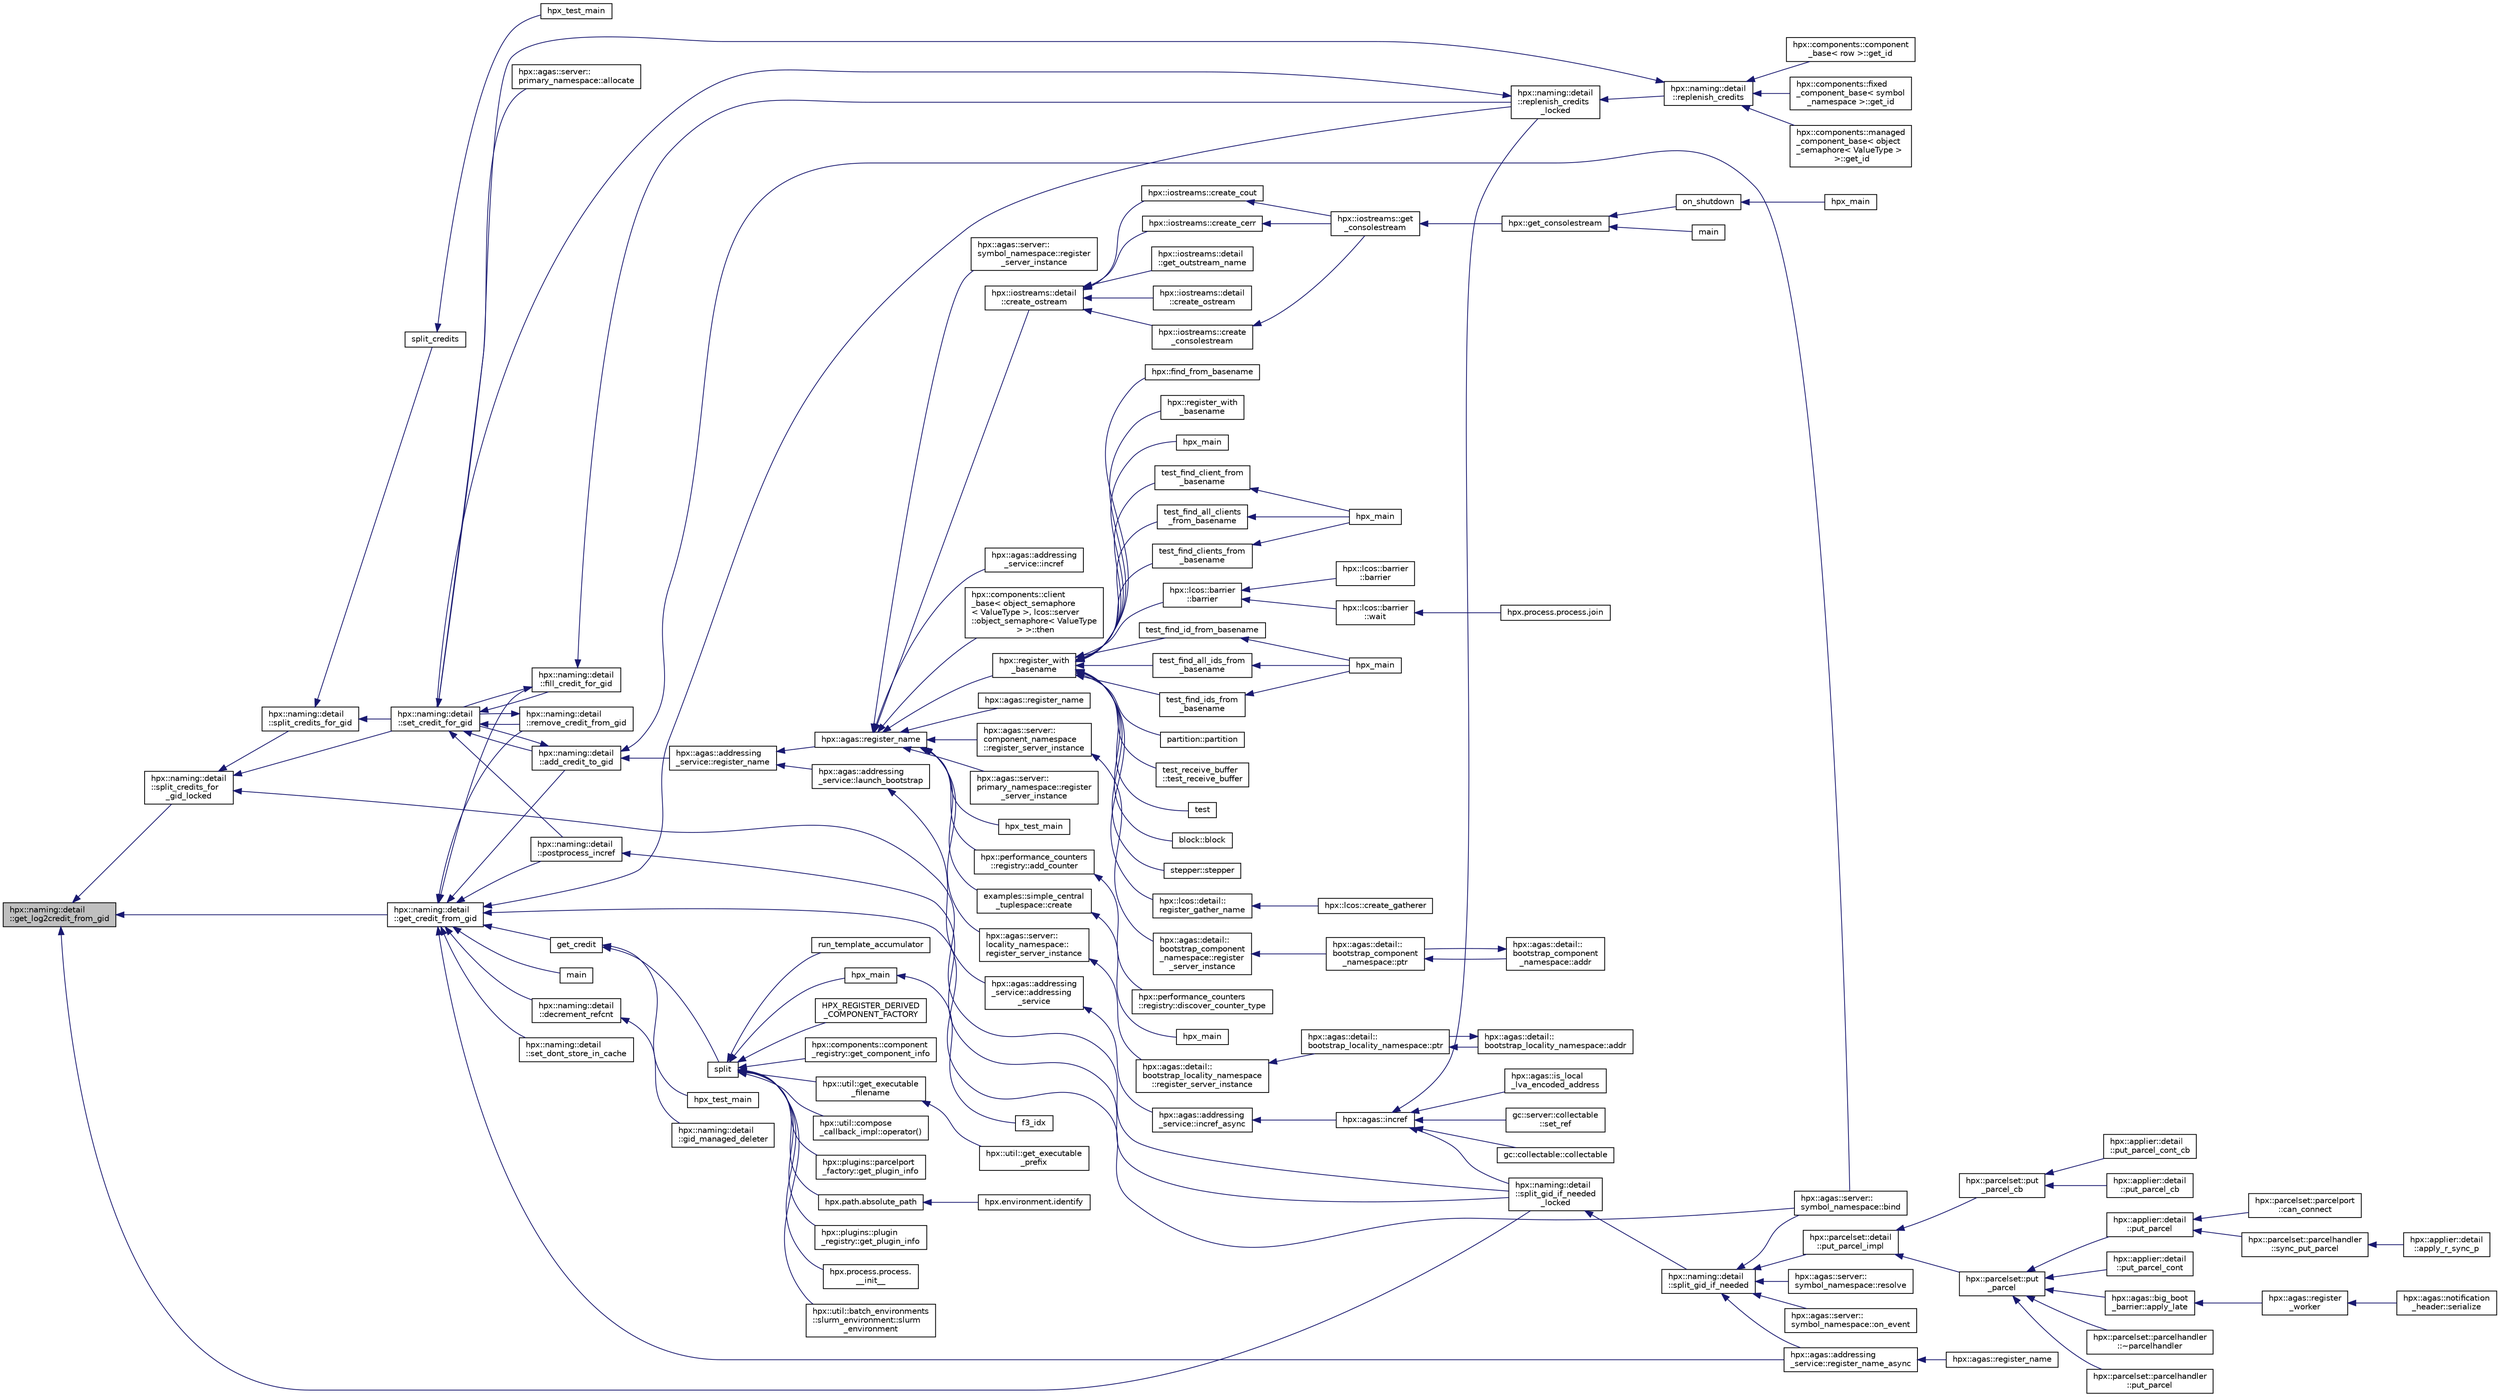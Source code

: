 digraph "hpx::naming::detail::get_log2credit_from_gid"
{
  edge [fontname="Helvetica",fontsize="10",labelfontname="Helvetica",labelfontsize="10"];
  node [fontname="Helvetica",fontsize="10",shape=record];
  rankdir="LR";
  Node783 [label="hpx::naming::detail\l::get_log2credit_from_gid",height=0.2,width=0.4,color="black", fillcolor="grey75", style="filled", fontcolor="black"];
  Node783 -> Node784 [dir="back",color="midnightblue",fontsize="10",style="solid",fontname="Helvetica"];
  Node784 [label="hpx::naming::detail\l::split_gid_if_needed\l_locked",height=0.2,width=0.4,color="black", fillcolor="white", style="filled",URL="$d5/d18/namespacehpx_1_1naming_1_1detail.html#a8a41d874bb719f702a76d483293d9d56"];
  Node784 -> Node785 [dir="back",color="midnightblue",fontsize="10",style="solid",fontname="Helvetica"];
  Node785 [label="hpx::naming::detail\l::split_gid_if_needed",height=0.2,width=0.4,color="black", fillcolor="white", style="filled",URL="$d5/d18/namespacehpx_1_1naming_1_1detail.html#a106949fcb9087fb6bdca67d048d6568f"];
  Node785 -> Node786 [dir="back",color="midnightblue",fontsize="10",style="solid",fontname="Helvetica"];
  Node786 [label="hpx::agas::addressing\l_service::register_name_async",height=0.2,width=0.4,color="black", fillcolor="white", style="filled",URL="$db/d58/structhpx_1_1agas_1_1addressing__service.html#adfd0ce835927a3c0396b6fc9e9fbb3cf"];
  Node786 -> Node787 [dir="back",color="midnightblue",fontsize="10",style="solid",fontname="Helvetica"];
  Node787 [label="hpx::agas::register_name",height=0.2,width=0.4,color="black", fillcolor="white", style="filled",URL="$dc/d54/namespacehpx_1_1agas.html#adc43905ef74ad9948375f3948b64fc2f"];
  Node785 -> Node788 [dir="back",color="midnightblue",fontsize="10",style="solid",fontname="Helvetica"];
  Node788 [label="hpx::parcelset::detail\l::put_parcel_impl",height=0.2,width=0.4,color="black", fillcolor="white", style="filled",URL="$dc/d4e/namespacehpx_1_1parcelset_1_1detail.html#a0dfe29365976960c7f5db6388e8ce603"];
  Node788 -> Node789 [dir="back",color="midnightblue",fontsize="10",style="solid",fontname="Helvetica"];
  Node789 [label="hpx::parcelset::put\l_parcel",height=0.2,width=0.4,color="black", fillcolor="white", style="filled",URL="$d4/d41/namespacehpx_1_1parcelset.html#a53a9f5c6cf260dc8d06d194c96182b65"];
  Node789 -> Node790 [dir="back",color="midnightblue",fontsize="10",style="solid",fontname="Helvetica"];
  Node790 [label="hpx::applier::detail\l::put_parcel",height=0.2,width=0.4,color="black", fillcolor="white", style="filled",URL="$d1/d2a/namespacehpx_1_1applier_1_1detail.html#a4d568b8071bb894a09fabfba232c2663"];
  Node790 -> Node791 [dir="back",color="midnightblue",fontsize="10",style="solid",fontname="Helvetica"];
  Node791 [label="hpx::parcelset::parcelhandler\l::sync_put_parcel",height=0.2,width=0.4,color="black", fillcolor="white", style="filled",URL="$d4/d2f/classhpx_1_1parcelset_1_1parcelhandler.html#ad478f8b244ec822fcbcb84aa67b17497"];
  Node791 -> Node792 [dir="back",color="midnightblue",fontsize="10",style="solid",fontname="Helvetica"];
  Node792 [label="hpx::applier::detail\l::apply_r_sync_p",height=0.2,width=0.4,color="black", fillcolor="white", style="filled",URL="$d1/d2a/namespacehpx_1_1applier_1_1detail.html#ab69485311adeb590afa621a4b4be595d"];
  Node790 -> Node793 [dir="back",color="midnightblue",fontsize="10",style="solid",fontname="Helvetica"];
  Node793 [label="hpx::parcelset::parcelport\l::can_connect",height=0.2,width=0.4,color="black", fillcolor="white", style="filled",URL="$d9/d67/classhpx_1_1parcelset_1_1parcelport.html#a68bd6750625124e4de6309e74283a767"];
  Node789 -> Node794 [dir="back",color="midnightblue",fontsize="10",style="solid",fontname="Helvetica"];
  Node794 [label="hpx::applier::detail\l::put_parcel_cont",height=0.2,width=0.4,color="black", fillcolor="white", style="filled",URL="$d1/d2a/namespacehpx_1_1applier_1_1detail.html#aa5119ce6a8f642d2bacf23dc42ade0f9"];
  Node789 -> Node795 [dir="back",color="midnightblue",fontsize="10",style="solid",fontname="Helvetica"];
  Node795 [label="hpx::agas::big_boot\l_barrier::apply_late",height=0.2,width=0.4,color="black", fillcolor="white", style="filled",URL="$d8/db6/structhpx_1_1agas_1_1big__boot__barrier.html#a9148a04a25bea5a37d77b3ff20e1ebfb"];
  Node795 -> Node796 [dir="back",color="midnightblue",fontsize="10",style="solid",fontname="Helvetica"];
  Node796 [label="hpx::agas::register\l_worker",height=0.2,width=0.4,color="black", fillcolor="white", style="filled",URL="$dc/d54/namespacehpx_1_1agas.html#a3c98dc053a97fca0f3f3b5719d9f8336"];
  Node796 -> Node797 [dir="back",color="midnightblue",fontsize="10",style="solid",fontname="Helvetica"];
  Node797 [label="hpx::agas::notification\l_header::serialize",height=0.2,width=0.4,color="black", fillcolor="white", style="filled",URL="$de/dae/structhpx_1_1agas_1_1notification__header.html#aa028cf0e80baf9259523c340c4568634"];
  Node789 -> Node798 [dir="back",color="midnightblue",fontsize="10",style="solid",fontname="Helvetica"];
  Node798 [label="hpx::parcelset::parcelhandler\l::~parcelhandler",height=0.2,width=0.4,color="black", fillcolor="white", style="filled",URL="$d4/d2f/classhpx_1_1parcelset_1_1parcelhandler.html#a938c1c4259b1be845dc0197465969a17"];
  Node789 -> Node799 [dir="back",color="midnightblue",fontsize="10",style="solid",fontname="Helvetica"];
  Node799 [label="hpx::parcelset::parcelhandler\l::put_parcel",height=0.2,width=0.4,color="black", fillcolor="white", style="filled",URL="$d4/d2f/classhpx_1_1parcelset_1_1parcelhandler.html#aad45344f98c3f15456325c7270ae5ade"];
  Node788 -> Node800 [dir="back",color="midnightblue",fontsize="10",style="solid",fontname="Helvetica"];
  Node800 [label="hpx::parcelset::put\l_parcel_cb",height=0.2,width=0.4,color="black", fillcolor="white", style="filled",URL="$d4/d41/namespacehpx_1_1parcelset.html#a44a60f48094a44cbb7f52b7807dc56ff"];
  Node800 -> Node801 [dir="back",color="midnightblue",fontsize="10",style="solid",fontname="Helvetica"];
  Node801 [label="hpx::applier::detail\l::put_parcel_cb",height=0.2,width=0.4,color="black", fillcolor="white", style="filled",URL="$d1/d2a/namespacehpx_1_1applier_1_1detail.html#a96b7471f7a59fa4d3d298e562507c339"];
  Node800 -> Node802 [dir="back",color="midnightblue",fontsize="10",style="solid",fontname="Helvetica"];
  Node802 [label="hpx::applier::detail\l::put_parcel_cont_cb",height=0.2,width=0.4,color="black", fillcolor="white", style="filled",URL="$d1/d2a/namespacehpx_1_1applier_1_1detail.html#acb5d7569cd53998c51e4b48f09d62e83"];
  Node785 -> Node803 [dir="back",color="midnightblue",fontsize="10",style="solid",fontname="Helvetica"];
  Node803 [label="hpx::agas::server::\lsymbol_namespace::bind",height=0.2,width=0.4,color="black", fillcolor="white", style="filled",URL="$dc/da6/structhpx_1_1agas_1_1server_1_1symbol__namespace.html#a229ead0876ac8c5754793a2ca68de559"];
  Node785 -> Node804 [dir="back",color="midnightblue",fontsize="10",style="solid",fontname="Helvetica"];
  Node804 [label="hpx::agas::server::\lsymbol_namespace::resolve",height=0.2,width=0.4,color="black", fillcolor="white", style="filled",URL="$dc/da6/structhpx_1_1agas_1_1server_1_1symbol__namespace.html#aec3fc24e40dc96142eb77537945e92d5"];
  Node785 -> Node805 [dir="back",color="midnightblue",fontsize="10",style="solid",fontname="Helvetica"];
  Node805 [label="hpx::agas::server::\lsymbol_namespace::on_event",height=0.2,width=0.4,color="black", fillcolor="white", style="filled",URL="$dc/da6/structhpx_1_1agas_1_1server_1_1symbol__namespace.html#abbfcf18e8d40612e4fa618a39a2fc492"];
  Node783 -> Node806 [dir="back",color="midnightblue",fontsize="10",style="solid",fontname="Helvetica"];
  Node806 [label="hpx::naming::detail\l::split_credits_for\l_gid_locked",height=0.2,width=0.4,color="black", fillcolor="white", style="filled",URL="$d5/d18/namespacehpx_1_1naming_1_1detail.html#a66dfb706e0b0fe738646b762b2b5403b"];
  Node806 -> Node784 [dir="back",color="midnightblue",fontsize="10",style="solid",fontname="Helvetica"];
  Node806 -> Node807 [dir="back",color="midnightblue",fontsize="10",style="solid",fontname="Helvetica"];
  Node807 [label="hpx::naming::detail\l::split_credits_for_gid",height=0.2,width=0.4,color="black", fillcolor="white", style="filled",URL="$d5/d18/namespacehpx_1_1naming_1_1detail.html#ab2f9863a9fdf1ca9b7990f6005b912be"];
  Node807 -> Node808 [dir="back",color="midnightblue",fontsize="10",style="solid",fontname="Helvetica"];
  Node808 [label="hpx::naming::detail\l::set_credit_for_gid",height=0.2,width=0.4,color="black", fillcolor="white", style="filled",URL="$d5/d18/namespacehpx_1_1naming_1_1detail.html#a87703193ff814a4e1c912e98e655ec51"];
  Node808 -> Node809 [dir="back",color="midnightblue",fontsize="10",style="solid",fontname="Helvetica"];
  Node809 [label="hpx::naming::detail\l::postprocess_incref",height=0.2,width=0.4,color="black", fillcolor="white", style="filled",URL="$d5/d18/namespacehpx_1_1naming_1_1detail.html#a9d2708b2b1a4087d64195137b077ef1d"];
  Node809 -> Node784 [dir="back",color="midnightblue",fontsize="10",style="solid",fontname="Helvetica"];
  Node808 -> Node810 [dir="back",color="midnightblue",fontsize="10",style="solid",fontname="Helvetica"];
  Node810 [label="hpx::naming::detail\l::add_credit_to_gid",height=0.2,width=0.4,color="black", fillcolor="white", style="filled",URL="$d5/d18/namespacehpx_1_1naming_1_1detail.html#ab13848a91587535a393be4def980e832"];
  Node810 -> Node811 [dir="back",color="midnightblue",fontsize="10",style="solid",fontname="Helvetica"];
  Node811 [label="hpx::agas::addressing\l_service::register_name",height=0.2,width=0.4,color="black", fillcolor="white", style="filled",URL="$db/d58/structhpx_1_1agas_1_1addressing__service.html#a5929d7fd681a5ed692bfbeaa503fc32d",tooltip="Register a global name with a global address (id) "];
  Node811 -> Node812 [dir="back",color="midnightblue",fontsize="10",style="solid",fontname="Helvetica"];
  Node812 [label="hpx::agas::addressing\l_service::launch_bootstrap",height=0.2,width=0.4,color="black", fillcolor="white", style="filled",URL="$db/d58/structhpx_1_1agas_1_1addressing__service.html#a664380be3597d3ca31677b2ae5800e76"];
  Node812 -> Node813 [dir="back",color="midnightblue",fontsize="10",style="solid",fontname="Helvetica"];
  Node813 [label="hpx::agas::addressing\l_service::addressing\l_service",height=0.2,width=0.4,color="black", fillcolor="white", style="filled",URL="$db/d58/structhpx_1_1agas_1_1addressing__service.html#a4cd885b12c530009f44f7372c197d54f"];
  Node813 -> Node814 [dir="back",color="midnightblue",fontsize="10",style="solid",fontname="Helvetica"];
  Node814 [label="hpx::agas::addressing\l_service::incref_async",height=0.2,width=0.4,color="black", fillcolor="white", style="filled",URL="$db/d58/structhpx_1_1agas_1_1addressing__service.html#adae9df2634cf648f129f203c3678c1c1",tooltip="Increment the global reference count for the given id. "];
  Node814 -> Node815 [dir="back",color="midnightblue",fontsize="10",style="solid",fontname="Helvetica"];
  Node815 [label="hpx::agas::incref",height=0.2,width=0.4,color="black", fillcolor="white", style="filled",URL="$dc/d54/namespacehpx_1_1agas.html#aad81d2ea721c1a5692e243ef07bf164f"];
  Node815 -> Node816 [dir="back",color="midnightblue",fontsize="10",style="solid",fontname="Helvetica"];
  Node816 [label="hpx::agas::is_local\l_lva_encoded_address",height=0.2,width=0.4,color="black", fillcolor="white", style="filled",URL="$dc/d54/namespacehpx_1_1agas.html#abb5e5584ed3b536ace8e3f58415e24c2"];
  Node815 -> Node817 [dir="back",color="midnightblue",fontsize="10",style="solid",fontname="Helvetica"];
  Node817 [label="gc::server::collectable\l::set_ref",height=0.2,width=0.4,color="black", fillcolor="white", style="filled",URL="$da/d76/structgc_1_1server_1_1collectable.html#a8e123e39f5a85da593dc15b5f872748d"];
  Node815 -> Node818 [dir="back",color="midnightblue",fontsize="10",style="solid",fontname="Helvetica"];
  Node818 [label="gc::collectable::collectable",height=0.2,width=0.4,color="black", fillcolor="white", style="filled",URL="$da/d23/structgc_1_1collectable.html#a9ac791be34891330ff8192ac2ef68c7c"];
  Node815 -> Node784 [dir="back",color="midnightblue",fontsize="10",style="solid",fontname="Helvetica"];
  Node815 -> Node819 [dir="back",color="midnightblue",fontsize="10",style="solid",fontname="Helvetica"];
  Node819 [label="hpx::naming::detail\l::replenish_credits\l_locked",height=0.2,width=0.4,color="black", fillcolor="white", style="filled",URL="$d5/d18/namespacehpx_1_1naming_1_1detail.html#a011ed4fa9a2f4d4319adc54943fa03d6"];
  Node819 -> Node820 [dir="back",color="midnightblue",fontsize="10",style="solid",fontname="Helvetica"];
  Node820 [label="hpx::naming::detail\l::replenish_credits",height=0.2,width=0.4,color="black", fillcolor="white", style="filled",URL="$d5/d18/namespacehpx_1_1naming_1_1detail.html#aab806d937bd01894af129d3d3cbb22f4"];
  Node820 -> Node821 [dir="back",color="midnightblue",fontsize="10",style="solid",fontname="Helvetica"];
  Node821 [label="hpx::components::component\l_base\< row \>::get_id",height=0.2,width=0.4,color="black", fillcolor="white", style="filled",URL="$d2/de6/classhpx_1_1components_1_1component__base.html#a4c8fd93514039bdf01c48d66d82b19cd"];
  Node820 -> Node822 [dir="back",color="midnightblue",fontsize="10",style="solid",fontname="Helvetica"];
  Node822 [label="hpx::components::fixed\l_component_base\< symbol\l_namespace \>::get_id",height=0.2,width=0.4,color="black", fillcolor="white", style="filled",URL="$df/dfd/classhpx_1_1components_1_1fixed__component__base.html#a3066d2c2779a65cd20ce98b87e4dd4c2"];
  Node820 -> Node823 [dir="back",color="midnightblue",fontsize="10",style="solid",fontname="Helvetica"];
  Node823 [label="hpx::components::managed\l_component_base\< object\l_semaphore\< ValueType \>\l \>::get_id",height=0.2,width=0.4,color="black", fillcolor="white", style="filled",URL="$d1/d7b/classhpx_1_1components_1_1managed__component__base.html#ac026850ad861e1da5393943cf5751708"];
  Node820 -> Node808 [dir="back",color="midnightblue",fontsize="10",style="solid",fontname="Helvetica"];
  Node819 -> Node808 [dir="back",color="midnightblue",fontsize="10",style="solid",fontname="Helvetica"];
  Node811 -> Node824 [dir="back",color="midnightblue",fontsize="10",style="solid",fontname="Helvetica"];
  Node824 [label="hpx::agas::register_name",height=0.2,width=0.4,color="black", fillcolor="white", style="filled",URL="$dc/d54/namespacehpx_1_1agas.html#a3812793adbf5e7d8c6b468595ac0823f"];
  Node824 -> Node825 [dir="back",color="midnightblue",fontsize="10",style="solid",fontname="Helvetica"];
  Node825 [label="hpx::register_with\l_basename",height=0.2,width=0.4,color="black", fillcolor="white", style="filled",URL="$d8/d83/namespacehpx.html#acf88178dc8c98cb0d7396325b3ccffdd",tooltip="Register the given id using the given base name. "];
  Node825 -> Node826 [dir="back",color="midnightblue",fontsize="10",style="solid",fontname="Helvetica"];
  Node826 [label="stepper::stepper",height=0.2,width=0.4,color="black", fillcolor="white", style="filled",URL="$d0/da6/structstepper.html#a3d3b661e2502d80c80775c190f5585e2"];
  Node825 -> Node827 [dir="back",color="midnightblue",fontsize="10",style="solid",fontname="Helvetica"];
  Node827 [label="hpx::lcos::barrier\l::barrier",height=0.2,width=0.4,color="black", fillcolor="white", style="filled",URL="$d9/dab/classhpx_1_1lcos_1_1barrier.html#ae8e5bad1b2828970404b5d280137d579"];
  Node827 -> Node828 [dir="back",color="midnightblue",fontsize="10",style="solid",fontname="Helvetica"];
  Node828 [label="hpx::lcos::barrier\l::barrier",height=0.2,width=0.4,color="black", fillcolor="white", style="filled",URL="$d9/dab/classhpx_1_1lcos_1_1barrier.html#a8a9fc05508fad7cd1d8014bee0e1d221"];
  Node827 -> Node829 [dir="back",color="midnightblue",fontsize="10",style="solid",fontname="Helvetica"];
  Node829 [label="hpx::lcos::barrier\l::wait",height=0.2,width=0.4,color="black", fillcolor="white", style="filled",URL="$d9/dab/classhpx_1_1lcos_1_1barrier.html#a1fcac5ce49dd1b9800affc8c8b84e4c9"];
  Node829 -> Node830 [dir="back",color="midnightblue",fontsize="10",style="solid",fontname="Helvetica"];
  Node830 [label="hpx.process.process.join",height=0.2,width=0.4,color="black", fillcolor="white", style="filled",URL="$d3/d41/classhpx_1_1process_1_1process.html#acc7ec4687f3bf5ae121ef7b494d991d8"];
  Node825 -> Node831 [dir="back",color="midnightblue",fontsize="10",style="solid",fontname="Helvetica"];
  Node831 [label="hpx::find_from_basename",height=0.2,width=0.4,color="black", fillcolor="white", style="filled",URL="$d8/d83/namespacehpx.html#a02d4c4317d9d663b22c2e47aab0b56df",tooltip="Return registered id from the given base name and sequence number. "];
  Node825 -> Node832 [dir="back",color="midnightblue",fontsize="10",style="solid",fontname="Helvetica"];
  Node832 [label="hpx::register_with\l_basename",height=0.2,width=0.4,color="black", fillcolor="white", style="filled",URL="$d8/d83/namespacehpx.html#a09a6c6ffc84d21df225c3f5730de31d0"];
  Node825 -> Node833 [dir="back",color="midnightblue",fontsize="10",style="solid",fontname="Helvetica"];
  Node833 [label="hpx_main",height=0.2,width=0.4,color="black", fillcolor="white", style="filled",URL="$db/d8d/duplicate__id__registration__1596_8cpp.html#aefd26dd818037509b2241068d57e3e1d"];
  Node825 -> Node834 [dir="back",color="midnightblue",fontsize="10",style="solid",fontname="Helvetica"];
  Node834 [label="test_find_all_clients\l_from_basename",height=0.2,width=0.4,color="black", fillcolor="white", style="filled",URL="$dc/d15/find__clients__from__prefix_8cpp.html#aa57a9747db04f3feb78e2e423232d1f9"];
  Node834 -> Node835 [dir="back",color="midnightblue",fontsize="10",style="solid",fontname="Helvetica"];
  Node835 [label="hpx_main",height=0.2,width=0.4,color="black", fillcolor="white", style="filled",URL="$dc/d15/find__clients__from__prefix_8cpp.html#aefd26dd818037509b2241068d57e3e1d"];
  Node825 -> Node836 [dir="back",color="midnightblue",fontsize="10",style="solid",fontname="Helvetica"];
  Node836 [label="test_find_clients_from\l_basename",height=0.2,width=0.4,color="black", fillcolor="white", style="filled",URL="$dc/d15/find__clients__from__prefix_8cpp.html#a6fef840f56014443521cc99c2d9d781c"];
  Node836 -> Node835 [dir="back",color="midnightblue",fontsize="10",style="solid",fontname="Helvetica"];
  Node825 -> Node837 [dir="back",color="midnightblue",fontsize="10",style="solid",fontname="Helvetica"];
  Node837 [label="test_find_client_from\l_basename",height=0.2,width=0.4,color="black", fillcolor="white", style="filled",URL="$dc/d15/find__clients__from__prefix_8cpp.html#a61a7f45bc9dd018d57ea2230824dab25"];
  Node837 -> Node835 [dir="back",color="midnightblue",fontsize="10",style="solid",fontname="Helvetica"];
  Node825 -> Node838 [dir="back",color="midnightblue",fontsize="10",style="solid",fontname="Helvetica"];
  Node838 [label="test_find_all_ids_from\l_basename",height=0.2,width=0.4,color="black", fillcolor="white", style="filled",URL="$dc/df3/find__ids__from__prefix_8cpp.html#a369302d85871c563e109f575d4c3d29c"];
  Node838 -> Node839 [dir="back",color="midnightblue",fontsize="10",style="solid",fontname="Helvetica"];
  Node839 [label="hpx_main",height=0.2,width=0.4,color="black", fillcolor="white", style="filled",URL="$dc/df3/find__ids__from__prefix_8cpp.html#aefd26dd818037509b2241068d57e3e1d"];
  Node825 -> Node840 [dir="back",color="midnightblue",fontsize="10",style="solid",fontname="Helvetica"];
  Node840 [label="test_find_ids_from\l_basename",height=0.2,width=0.4,color="black", fillcolor="white", style="filled",URL="$dc/df3/find__ids__from__prefix_8cpp.html#a4526a7a41c258e2aedcdabd4ece4f4ba"];
  Node840 -> Node839 [dir="back",color="midnightblue",fontsize="10",style="solid",fontname="Helvetica"];
  Node825 -> Node841 [dir="back",color="midnightblue",fontsize="10",style="solid",fontname="Helvetica"];
  Node841 [label="test_find_id_from_basename",height=0.2,width=0.4,color="black", fillcolor="white", style="filled",URL="$dc/df3/find__ids__from__prefix_8cpp.html#a35b932e250f78d774db87c971e42adce"];
  Node841 -> Node839 [dir="back",color="midnightblue",fontsize="10",style="solid",fontname="Helvetica"];
  Node825 -> Node842 [dir="back",color="midnightblue",fontsize="10",style="solid",fontname="Helvetica"];
  Node842 [label="hpx::lcos::detail::\lregister_gather_name",height=0.2,width=0.4,color="black", fillcolor="white", style="filled",URL="$d4/d6c/namespacehpx_1_1lcos_1_1detail.html#afb3d3eafe04150308d004869a96242b3"];
  Node842 -> Node843 [dir="back",color="midnightblue",fontsize="10",style="solid",fontname="Helvetica"];
  Node843 [label="hpx::lcos::create_gatherer",height=0.2,width=0.4,color="black", fillcolor="white", style="filled",URL="$d2/dc9/namespacehpx_1_1lcos.html#aaa3e2a825ca566eee4e3c0cfc19b5dc3"];
  Node825 -> Node844 [dir="back",color="midnightblue",fontsize="10",style="solid",fontname="Helvetica"];
  Node844 [label="partition::partition",height=0.2,width=0.4,color="black", fillcolor="white", style="filled",URL="$d3/d98/structpartition.html#a949115c70a8ed7802ec756677063507b"];
  Node825 -> Node845 [dir="back",color="midnightblue",fontsize="10",style="solid",fontname="Helvetica"];
  Node845 [label="test_receive_buffer\l::test_receive_buffer",height=0.2,width=0.4,color="black", fillcolor="white", style="filled",URL="$d1/d2e/structtest__receive__buffer.html#a501e8703c3a9d33b23c67cc3782a3052"];
  Node825 -> Node846 [dir="back",color="midnightblue",fontsize="10",style="solid",fontname="Helvetica"];
  Node846 [label="test",height=0.2,width=0.4,color="black", fillcolor="white", style="filled",URL="$db/d95/register__with__basename__1804_8cpp.html#ae1a3968e7947464bee7714f6d43b7002"];
  Node825 -> Node847 [dir="back",color="midnightblue",fontsize="10",style="solid",fontname="Helvetica"];
  Node847 [label="block::block",height=0.2,width=0.4,color="black", fillcolor="white", style="filled",URL="$d1/d7f/structblock.html#ad2fe04030b850ffa3f213c85f848c0c9"];
  Node824 -> Node848 [dir="back",color="midnightblue",fontsize="10",style="solid",fontname="Helvetica"];
  Node848 [label="hpx::agas::addressing\l_service::incref",height=0.2,width=0.4,color="black", fillcolor="white", style="filled",URL="$db/d58/structhpx_1_1agas_1_1addressing__service.html#a77add8ef493b3ff577876bbbde8b2ead"];
  Node824 -> Node849 [dir="back",color="midnightblue",fontsize="10",style="solid",fontname="Helvetica"];
  Node849 [label="hpx::components::client\l_base\< object_semaphore\l\< ValueType \>, lcos::server\l::object_semaphore\< ValueType\l \> \>::then",height=0.2,width=0.4,color="black", fillcolor="white", style="filled",URL="$d9/dad/classhpx_1_1components_1_1client__base.html#a195e205b5917c50455e9eab169045a2f"];
  Node824 -> Node850 [dir="back",color="midnightblue",fontsize="10",style="solid",fontname="Helvetica"];
  Node850 [label="hpx::agas::server::\lcomponent_namespace\l::register_server_instance",height=0.2,width=0.4,color="black", fillcolor="white", style="filled",URL="$d4/dc8/structhpx_1_1agas_1_1server_1_1component__namespace.html#aa114cf679cc56f70c05ab18aff971ecb"];
  Node850 -> Node851 [dir="back",color="midnightblue",fontsize="10",style="solid",fontname="Helvetica"];
  Node851 [label="hpx::agas::detail::\lbootstrap_component\l_namespace::register\l_server_instance",height=0.2,width=0.4,color="black", fillcolor="white", style="filled",URL="$d4/db7/structhpx_1_1agas_1_1detail_1_1bootstrap__component__namespace.html#abbc31dcbeb87361092d40afcfbd456b8"];
  Node851 -> Node852 [dir="back",color="midnightblue",fontsize="10",style="solid",fontname="Helvetica"];
  Node852 [label="hpx::agas::detail::\lbootstrap_component\l_namespace::ptr",height=0.2,width=0.4,color="black", fillcolor="white", style="filled",URL="$d4/db7/structhpx_1_1agas_1_1detail_1_1bootstrap__component__namespace.html#a2ddc1b51e40d6b5c32f7eeba52a7527d"];
  Node852 -> Node853 [dir="back",color="midnightblue",fontsize="10",style="solid",fontname="Helvetica"];
  Node853 [label="hpx::agas::detail::\lbootstrap_component\l_namespace::addr",height=0.2,width=0.4,color="black", fillcolor="white", style="filled",URL="$d4/db7/structhpx_1_1agas_1_1detail_1_1bootstrap__component__namespace.html#a4947343cef580d3a72f9fcb6803a54b1"];
  Node853 -> Node852 [dir="back",color="midnightblue",fontsize="10",style="solid",fontname="Helvetica"];
  Node824 -> Node854 [dir="back",color="midnightblue",fontsize="10",style="solid",fontname="Helvetica"];
  Node854 [label="hpx::agas::register_name",height=0.2,width=0.4,color="black", fillcolor="white", style="filled",URL="$dc/d54/namespacehpx_1_1agas.html#a2430195ce3eb5a044693ffff42ac4124"];
  Node824 -> Node855 [dir="back",color="midnightblue",fontsize="10",style="solid",fontname="Helvetica"];
  Node855 [label="hpx::agas::server::\llocality_namespace::\lregister_server_instance",height=0.2,width=0.4,color="black", fillcolor="white", style="filled",URL="$dc/d72/structhpx_1_1agas_1_1server_1_1locality__namespace.html#af1491746c7368e3824c99bc100f18734"];
  Node855 -> Node856 [dir="back",color="midnightblue",fontsize="10",style="solid",fontname="Helvetica"];
  Node856 [label="hpx::agas::detail::\lbootstrap_locality_namespace\l::register_server_instance",height=0.2,width=0.4,color="black", fillcolor="white", style="filled",URL="$d2/d28/structhpx_1_1agas_1_1detail_1_1bootstrap__locality__namespace.html#ae300573bed5ba4de244854736bc93372"];
  Node856 -> Node857 [dir="back",color="midnightblue",fontsize="10",style="solid",fontname="Helvetica"];
  Node857 [label="hpx::agas::detail::\lbootstrap_locality_namespace::ptr",height=0.2,width=0.4,color="black", fillcolor="white", style="filled",URL="$d2/d28/structhpx_1_1agas_1_1detail_1_1bootstrap__locality__namespace.html#a5d4dcef228d9a8e6040f2e404546a7b8"];
  Node857 -> Node858 [dir="back",color="midnightblue",fontsize="10",style="solid",fontname="Helvetica"];
  Node858 [label="hpx::agas::detail::\lbootstrap_locality_namespace::addr",height=0.2,width=0.4,color="black", fillcolor="white", style="filled",URL="$d2/d28/structhpx_1_1agas_1_1detail_1_1bootstrap__locality__namespace.html#a6a5b1a39f25283d49aae9a42b5c4388a"];
  Node858 -> Node857 [dir="back",color="midnightblue",fontsize="10",style="solid",fontname="Helvetica"];
  Node824 -> Node859 [dir="back",color="midnightblue",fontsize="10",style="solid",fontname="Helvetica"];
  Node859 [label="hpx::agas::server::\lprimary_namespace::register\l_server_instance",height=0.2,width=0.4,color="black", fillcolor="white", style="filled",URL="$d7/d3a/structhpx_1_1agas_1_1server_1_1primary__namespace.html#a8d3a53331e87a1a6a16a53a0f5c5d759"];
  Node824 -> Node860 [dir="back",color="midnightblue",fontsize="10",style="solid",fontname="Helvetica"];
  Node860 [label="hpx_test_main",height=0.2,width=0.4,color="black", fillcolor="white", style="filled",URL="$d9/deb/refcnted__symbol__to__local__object_8cpp.html#a9a1c75cfa4bc8637fb9e22dfdca0891a"];
  Node824 -> Node861 [dir="back",color="midnightblue",fontsize="10",style="solid",fontname="Helvetica"];
  Node861 [label="hpx::performance_counters\l::registry::add_counter",height=0.2,width=0.4,color="black", fillcolor="white", style="filled",URL="$d2/d02/classhpx_1_1performance__counters_1_1registry.html#a161780fff85c669515be3253f0e29fa5",tooltip="Add an existing performance counter instance to the registry. "];
  Node861 -> Node862 [dir="back",color="midnightblue",fontsize="10",style="solid",fontname="Helvetica"];
  Node862 [label="hpx::performance_counters\l::registry::discover_counter_type",height=0.2,width=0.4,color="black", fillcolor="white", style="filled",URL="$d2/d02/classhpx_1_1performance__counters_1_1registry.html#af060ad9ba59fefe302c89bd8e80227d9"];
  Node824 -> Node863 [dir="back",color="midnightblue",fontsize="10",style="solid",fontname="Helvetica"];
  Node863 [label="examples::simple_central\l_tuplespace::create",height=0.2,width=0.4,color="black", fillcolor="white", style="filled",URL="$d5/d1b/classexamples_1_1simple__central__tuplespace.html#a56c807f1fdd13e282e0ab8f45fdcf0b7"];
  Node863 -> Node864 [dir="back",color="midnightblue",fontsize="10",style="solid",fontname="Helvetica"];
  Node864 [label="hpx_main",height=0.2,width=0.4,color="black", fillcolor="white", style="filled",URL="$d1/d7b/simple__central__tuplespace__client_8cpp.html#aefd26dd818037509b2241068d57e3e1d"];
  Node824 -> Node865 [dir="back",color="midnightblue",fontsize="10",style="solid",fontname="Helvetica"];
  Node865 [label="hpx::iostreams::detail\l::create_ostream",height=0.2,width=0.4,color="black", fillcolor="white", style="filled",URL="$de/d26/namespacehpx_1_1iostreams_1_1detail.html#a2532c6c409d765cc96f0f062dd1807ea"];
  Node865 -> Node866 [dir="back",color="midnightblue",fontsize="10",style="solid",fontname="Helvetica"];
  Node866 [label="hpx::iostreams::detail\l::get_outstream_name",height=0.2,width=0.4,color="black", fillcolor="white", style="filled",URL="$de/d26/namespacehpx_1_1iostreams_1_1detail.html#a4e5f42733aacfd1b6f845141cc8bd755"];
  Node865 -> Node867 [dir="back",color="midnightblue",fontsize="10",style="solid",fontname="Helvetica"];
  Node867 [label="hpx::iostreams::detail\l::create_ostream",height=0.2,width=0.4,color="black", fillcolor="white", style="filled",URL="$de/d26/namespacehpx_1_1iostreams_1_1detail.html#a6a1ed0a7709d7cba5b0feb9d3752fb31"];
  Node865 -> Node868 [dir="back",color="midnightblue",fontsize="10",style="solid",fontname="Helvetica"];
  Node868 [label="hpx::iostreams::create_cout",height=0.2,width=0.4,color="black", fillcolor="white", style="filled",URL="$dd/d1d/namespacehpx_1_1iostreams.html#a9a178fadf70f9b3c6f74274409a7bc69"];
  Node868 -> Node869 [dir="back",color="midnightblue",fontsize="10",style="solid",fontname="Helvetica"];
  Node869 [label="hpx::iostreams::get\l_consolestream",height=0.2,width=0.4,color="black", fillcolor="white", style="filled",URL="$dd/d1d/namespacehpx_1_1iostreams.html#ac4a2ed792a4f5bdcb286ba83f5cd261d"];
  Node869 -> Node870 [dir="back",color="midnightblue",fontsize="10",style="solid",fontname="Helvetica"];
  Node870 [label="hpx::get_consolestream",height=0.2,width=0.4,color="black", fillcolor="white", style="filled",URL="$d8/d83/namespacehpx.html#af305e0b2731f998440d87c7500187a11"];
  Node870 -> Node871 [dir="back",color="midnightblue",fontsize="10",style="solid",fontname="Helvetica"];
  Node871 [label="main",height=0.2,width=0.4,color="black", fillcolor="white", style="filled",URL="$db/dd0/lost__output__2236_8cpp.html#a3c04138a5bfe5d72780bb7e82a18e627"];
  Node870 -> Node872 [dir="back",color="midnightblue",fontsize="10",style="solid",fontname="Helvetica"];
  Node872 [label="on_shutdown",height=0.2,width=0.4,color="black", fillcolor="white", style="filled",URL="$de/d67/no__output__1173_8cpp.html#ada3655c097ed162539aadedb0de3673b"];
  Node872 -> Node873 [dir="back",color="midnightblue",fontsize="10",style="solid",fontname="Helvetica"];
  Node873 [label="hpx_main",height=0.2,width=0.4,color="black", fillcolor="white", style="filled",URL="$de/d67/no__output__1173_8cpp.html#a4ca51ec94fa82421fc621b58eef7b01c"];
  Node865 -> Node874 [dir="back",color="midnightblue",fontsize="10",style="solid",fontname="Helvetica"];
  Node874 [label="hpx::iostreams::create_cerr",height=0.2,width=0.4,color="black", fillcolor="white", style="filled",URL="$dd/d1d/namespacehpx_1_1iostreams.html#aecf4f2ddc53a24fe917ce7cca0bda378"];
  Node874 -> Node869 [dir="back",color="midnightblue",fontsize="10",style="solid",fontname="Helvetica"];
  Node865 -> Node875 [dir="back",color="midnightblue",fontsize="10",style="solid",fontname="Helvetica"];
  Node875 [label="hpx::iostreams::create\l_consolestream",height=0.2,width=0.4,color="black", fillcolor="white", style="filled",URL="$dd/d1d/namespacehpx_1_1iostreams.html#ade2ebf54e04b80ddcf3c31dd0bad5ece"];
  Node875 -> Node869 [dir="back",color="midnightblue",fontsize="10",style="solid",fontname="Helvetica"];
  Node824 -> Node876 [dir="back",color="midnightblue",fontsize="10",style="solid",fontname="Helvetica"];
  Node876 [label="hpx::agas::server::\lsymbol_namespace::register\l_server_instance",height=0.2,width=0.4,color="black", fillcolor="white", style="filled",URL="$dc/da6/structhpx_1_1agas_1_1server_1_1symbol__namespace.html#ac7de45f2a45cfccf925b88563f61efb0"];
  Node810 -> Node808 [dir="back",color="midnightblue",fontsize="10",style="solid",fontname="Helvetica"];
  Node810 -> Node803 [dir="back",color="midnightblue",fontsize="10",style="solid",fontname="Helvetica"];
  Node808 -> Node877 [dir="back",color="midnightblue",fontsize="10",style="solid",fontname="Helvetica"];
  Node877 [label="hpx::naming::detail\l::remove_credit_from_gid",height=0.2,width=0.4,color="black", fillcolor="white", style="filled",URL="$d5/d18/namespacehpx_1_1naming_1_1detail.html#a3ccb4b028c2c757c0fabdfe58ac07e47"];
  Node877 -> Node808 [dir="back",color="midnightblue",fontsize="10",style="solid",fontname="Helvetica"];
  Node808 -> Node878 [dir="back",color="midnightblue",fontsize="10",style="solid",fontname="Helvetica"];
  Node878 [label="hpx::naming::detail\l::fill_credit_for_gid",height=0.2,width=0.4,color="black", fillcolor="white", style="filled",URL="$d5/d18/namespacehpx_1_1naming_1_1detail.html#a3ec890e6a5b5c8fbd21b11dfe7e50352"];
  Node878 -> Node819 [dir="back",color="midnightblue",fontsize="10",style="solid",fontname="Helvetica"];
  Node878 -> Node808 [dir="back",color="midnightblue",fontsize="10",style="solid",fontname="Helvetica"];
  Node808 -> Node879 [dir="back",color="midnightblue",fontsize="10",style="solid",fontname="Helvetica"];
  Node879 [label="hpx::agas::server::\lprimary_namespace::allocate",height=0.2,width=0.4,color="black", fillcolor="white", style="filled",URL="$d7/d3a/structhpx_1_1agas_1_1server_1_1primary__namespace.html#a87560fb730ac846b91fc7287dc4e247b"];
  Node807 -> Node880 [dir="back",color="midnightblue",fontsize="10",style="solid",fontname="Helvetica"];
  Node880 [label="split_credits",height=0.2,width=0.4,color="black", fillcolor="white", style="filled",URL="$dc/d1c/split__credit_8cpp.html#a40110ce5ea265f45c75eedb02eff306b"];
  Node880 -> Node881 [dir="back",color="midnightblue",fontsize="10",style="solid",fontname="Helvetica"];
  Node881 [label="hpx_test_main",height=0.2,width=0.4,color="black", fillcolor="white", style="filled",URL="$dc/d1c/split__credit_8cpp.html#a28289202eeff164a3fe55b37581c3c90"];
  Node806 -> Node808 [dir="back",color="midnightblue",fontsize="10",style="solid",fontname="Helvetica"];
  Node783 -> Node882 [dir="back",color="midnightblue",fontsize="10",style="solid",fontname="Helvetica"];
  Node882 [label="hpx::naming::detail\l::get_credit_from_gid",height=0.2,width=0.4,color="black", fillcolor="white", style="filled",URL="$d5/d18/namespacehpx_1_1naming_1_1detail.html#ae3d27efe8c838d79e29020ed7c9fa25f"];
  Node882 -> Node786 [dir="back",color="midnightblue",fontsize="10",style="solid",fontname="Helvetica"];
  Node882 -> Node883 [dir="back",color="midnightblue",fontsize="10",style="solid",fontname="Helvetica"];
  Node883 [label="get_credit",height=0.2,width=0.4,color="black", fillcolor="white", style="filled",URL="$d6/d80/credit__exhaustion_8cpp.html#ae2c2669500f541428b27b615ec90009e"];
  Node883 -> Node884 [dir="back",color="midnightblue",fontsize="10",style="solid",fontname="Helvetica"];
  Node884 [label="split",height=0.2,width=0.4,color="black", fillcolor="white", style="filled",URL="$d6/d80/credit__exhaustion_8cpp.html#a072578cb13455cb764cacd96311eda6b"];
  Node884 -> Node885 [dir="back",color="midnightblue",fontsize="10",style="solid",fontname="Helvetica"];
  Node885 [label="hpx_main",height=0.2,width=0.4,color="black", fillcolor="white", style="filled",URL="$d4/d7b/hpx__start_8hpp.html#aefd26dd818037509b2241068d57e3e1d"];
  Node885 -> Node886 [dir="back",color="midnightblue",fontsize="10",style="solid",fontname="Helvetica"];
  Node886 [label="f3_idx",height=0.2,width=0.4,color="black", fillcolor="white", style="filled",URL="$d8/dd8/fold_8cpp.html#ae40ec3e184971f36ec70b5d7bebecc64"];
  Node884 -> Node887 [dir="back",color="midnightblue",fontsize="10",style="solid",fontname="Helvetica"];
  Node887 [label="HPX_REGISTER_DERIVED\l_COMPONENT_FACTORY",height=0.2,width=0.4,color="black", fillcolor="white", style="filled",URL="$d8/daf/arithmetics__counter_8cpp.html#a54fbbdc0d71389dab718b6e59589f4e5"];
  Node884 -> Node888 [dir="back",color="midnightblue",fontsize="10",style="solid",fontname="Helvetica"];
  Node888 [label="hpx::components::component\l_registry::get_component_info",height=0.2,width=0.4,color="black", fillcolor="white", style="filled",URL="$de/da5/structhpx_1_1components_1_1component__registry.html#a12bb12c156afc3b514f5ae5aed45090f",tooltip="Return the ini-information for all contained components. "];
  Node884 -> Node889 [dir="back",color="midnightblue",fontsize="10",style="solid",fontname="Helvetica"];
  Node889 [label="hpx::util::get_executable\l_filename",height=0.2,width=0.4,color="black", fillcolor="white", style="filled",URL="$df/dad/namespacehpx_1_1util.html#ae52352b653e62149ca19091af4fd22c9"];
  Node889 -> Node890 [dir="back",color="midnightblue",fontsize="10",style="solid",fontname="Helvetica"];
  Node890 [label="hpx::util::get_executable\l_prefix",height=0.2,width=0.4,color="black", fillcolor="white", style="filled",URL="$df/dad/namespacehpx_1_1util.html#a8fe3b30c3533a1e2f50c3101aae6f72e"];
  Node884 -> Node891 [dir="back",color="midnightblue",fontsize="10",style="solid",fontname="Helvetica"];
  Node891 [label="hpx::util::compose\l_callback_impl::operator()",height=0.2,width=0.4,color="black", fillcolor="white", style="filled",URL="$d0/d19/classhpx_1_1util_1_1compose__callback__impl.html#a18cb82da027db8bc0f85ca3f32f1912a"];
  Node884 -> Node892 [dir="back",color="midnightblue",fontsize="10",style="solid",fontname="Helvetica"];
  Node892 [label="hpx::plugins::parcelport\l_factory::get_plugin_info",height=0.2,width=0.4,color="black", fillcolor="white", style="filled",URL="$d2/d50/structhpx_1_1plugins_1_1parcelport__factory.html#ae0bfc9ba44b48f0fab21ce8ad91f98aa"];
  Node884 -> Node893 [dir="back",color="midnightblue",fontsize="10",style="solid",fontname="Helvetica"];
  Node893 [label="hpx.path.absolute_path",height=0.2,width=0.4,color="black", fillcolor="white", style="filled",URL="$d1/d2c/namespacehpx_1_1path.html#a1dbdcf517424ed5dc06b9bad1fad4049"];
  Node893 -> Node894 [dir="back",color="midnightblue",fontsize="10",style="solid",fontname="Helvetica"];
  Node894 [label="hpx.environment.identify",height=0.2,width=0.4,color="black", fillcolor="white", style="filled",URL="$dd/d01/namespacehpx_1_1environment.html#a4c9b221f61aefe1efa8de3b6a78c5e24"];
  Node884 -> Node895 [dir="back",color="midnightblue",fontsize="10",style="solid",fontname="Helvetica"];
  Node895 [label="hpx::plugins::plugin\l_registry::get_plugin_info",height=0.2,width=0.4,color="black", fillcolor="white", style="filled",URL="$d2/d92/structhpx_1_1plugins_1_1plugin__registry.html#ac91702c64cc8940454562390d79e341f",tooltip="Return the ini-information for all contained components. "];
  Node884 -> Node896 [dir="back",color="midnightblue",fontsize="10",style="solid",fontname="Helvetica"];
  Node896 [label="hpx.process.process.\l__init__",height=0.2,width=0.4,color="black", fillcolor="white", style="filled",URL="$d3/d41/classhpx_1_1process_1_1process.html#a8c96317a0d57a9dfd75375b25e434b8b"];
  Node884 -> Node897 [dir="back",color="midnightblue",fontsize="10",style="solid",fontname="Helvetica"];
  Node897 [label="hpx::util::batch_environments\l::slurm_environment::slurm\l_environment",height=0.2,width=0.4,color="black", fillcolor="white", style="filled",URL="$d6/d6c/structhpx_1_1util_1_1batch__environments_1_1slurm__environment.html#a7f8b4905f9cdf42827a12df05c711519"];
  Node884 -> Node898 [dir="back",color="midnightblue",fontsize="10",style="solid",fontname="Helvetica"];
  Node898 [label="run_template_accumulator",height=0.2,width=0.4,color="black", fillcolor="white", style="filled",URL="$df/d93/template__accumulator__client_8cpp.html#a9cafe181e8071028fe20e072c15848e9"];
  Node883 -> Node899 [dir="back",color="midnightblue",fontsize="10",style="solid",fontname="Helvetica"];
  Node899 [label="hpx_test_main",height=0.2,width=0.4,color="black", fillcolor="white", style="filled",URL="$d6/d80/credit__exhaustion_8cpp.html#a9a1c75cfa4bc8637fb9e22dfdca0891a"];
  Node882 -> Node900 [dir="back",color="midnightblue",fontsize="10",style="solid",fontname="Helvetica"];
  Node900 [label="main",height=0.2,width=0.4,color="black", fillcolor="white", style="filled",URL="$da/dde/future__serialization__1898_8cpp.html#ae66f6b31b5ad750f1fe042a706a4e3d4"];
  Node882 -> Node901 [dir="back",color="midnightblue",fontsize="10",style="solid",fontname="Helvetica"];
  Node901 [label="hpx::naming::detail\l::decrement_refcnt",height=0.2,width=0.4,color="black", fillcolor="white", style="filled",URL="$d5/d18/namespacehpx_1_1naming_1_1detail.html#a63ddb380473bdb8a186686ffe718b6e2"];
  Node901 -> Node902 [dir="back",color="midnightblue",fontsize="10",style="solid",fontname="Helvetica"];
  Node902 [label="hpx::naming::detail\l::gid_managed_deleter",height=0.2,width=0.4,color="black", fillcolor="white", style="filled",URL="$d5/d18/namespacehpx_1_1naming_1_1detail.html#a4a5ba88a0340322e30f2d7b160a4568f"];
  Node882 -> Node809 [dir="back",color="midnightblue",fontsize="10",style="solid",fontname="Helvetica"];
  Node882 -> Node819 [dir="back",color="midnightblue",fontsize="10",style="solid",fontname="Helvetica"];
  Node882 -> Node810 [dir="back",color="midnightblue",fontsize="10",style="solid",fontname="Helvetica"];
  Node882 -> Node877 [dir="back",color="midnightblue",fontsize="10",style="solid",fontname="Helvetica"];
  Node882 -> Node878 [dir="back",color="midnightblue",fontsize="10",style="solid",fontname="Helvetica"];
  Node882 -> Node903 [dir="back",color="midnightblue",fontsize="10",style="solid",fontname="Helvetica"];
  Node903 [label="hpx::naming::detail\l::set_dont_store_in_cache",height=0.2,width=0.4,color="black", fillcolor="white", style="filled",URL="$d5/d18/namespacehpx_1_1naming_1_1detail.html#a69c9e82396124f6576921400d71c3b7b"];
  Node882 -> Node803 [dir="back",color="midnightblue",fontsize="10",style="solid",fontname="Helvetica"];
}
